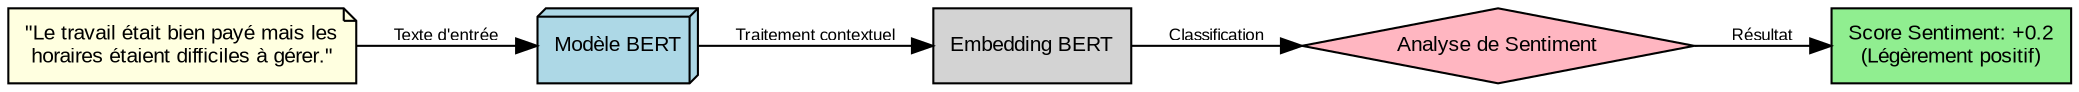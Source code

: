digraph bert_sentiment {
    rankdir=LR;
    node [shape=box, style=filled, fontname="Arial", fontsize=10];
    edge [fontname="Arial", fontsize=8];
    
    // Input text
    review [label="\"Le travail était bien payé mais les\nhoraires étaient difficiles à gérer.\"", shape=note, fillcolor=lightyellow];
    
    // BERT Processing
    bert [label="Modèle BERT", shape=box3d, fillcolor=lightblue];
    
    // BERT output
    embedding [label="Embedding BERT", shape=box, fillcolor=lightgrey];
    
    // Sentiment Analysis
    sentiment [label="Analyse de Sentiment", shape=diamond, fillcolor=lightpink];
    
    // Results
    score [label="Score Sentiment: +0.2\n(Légèrement positif)", shape=box, fillcolor=lightgreen];
    
    // Flow
    review -> bert [label="Texte d'entrée"];
    bert -> embedding [label="Traitement contextuel"];
    embedding -> sentiment [label="Classification"];
    sentiment -> score [label="Résultat"];
}
